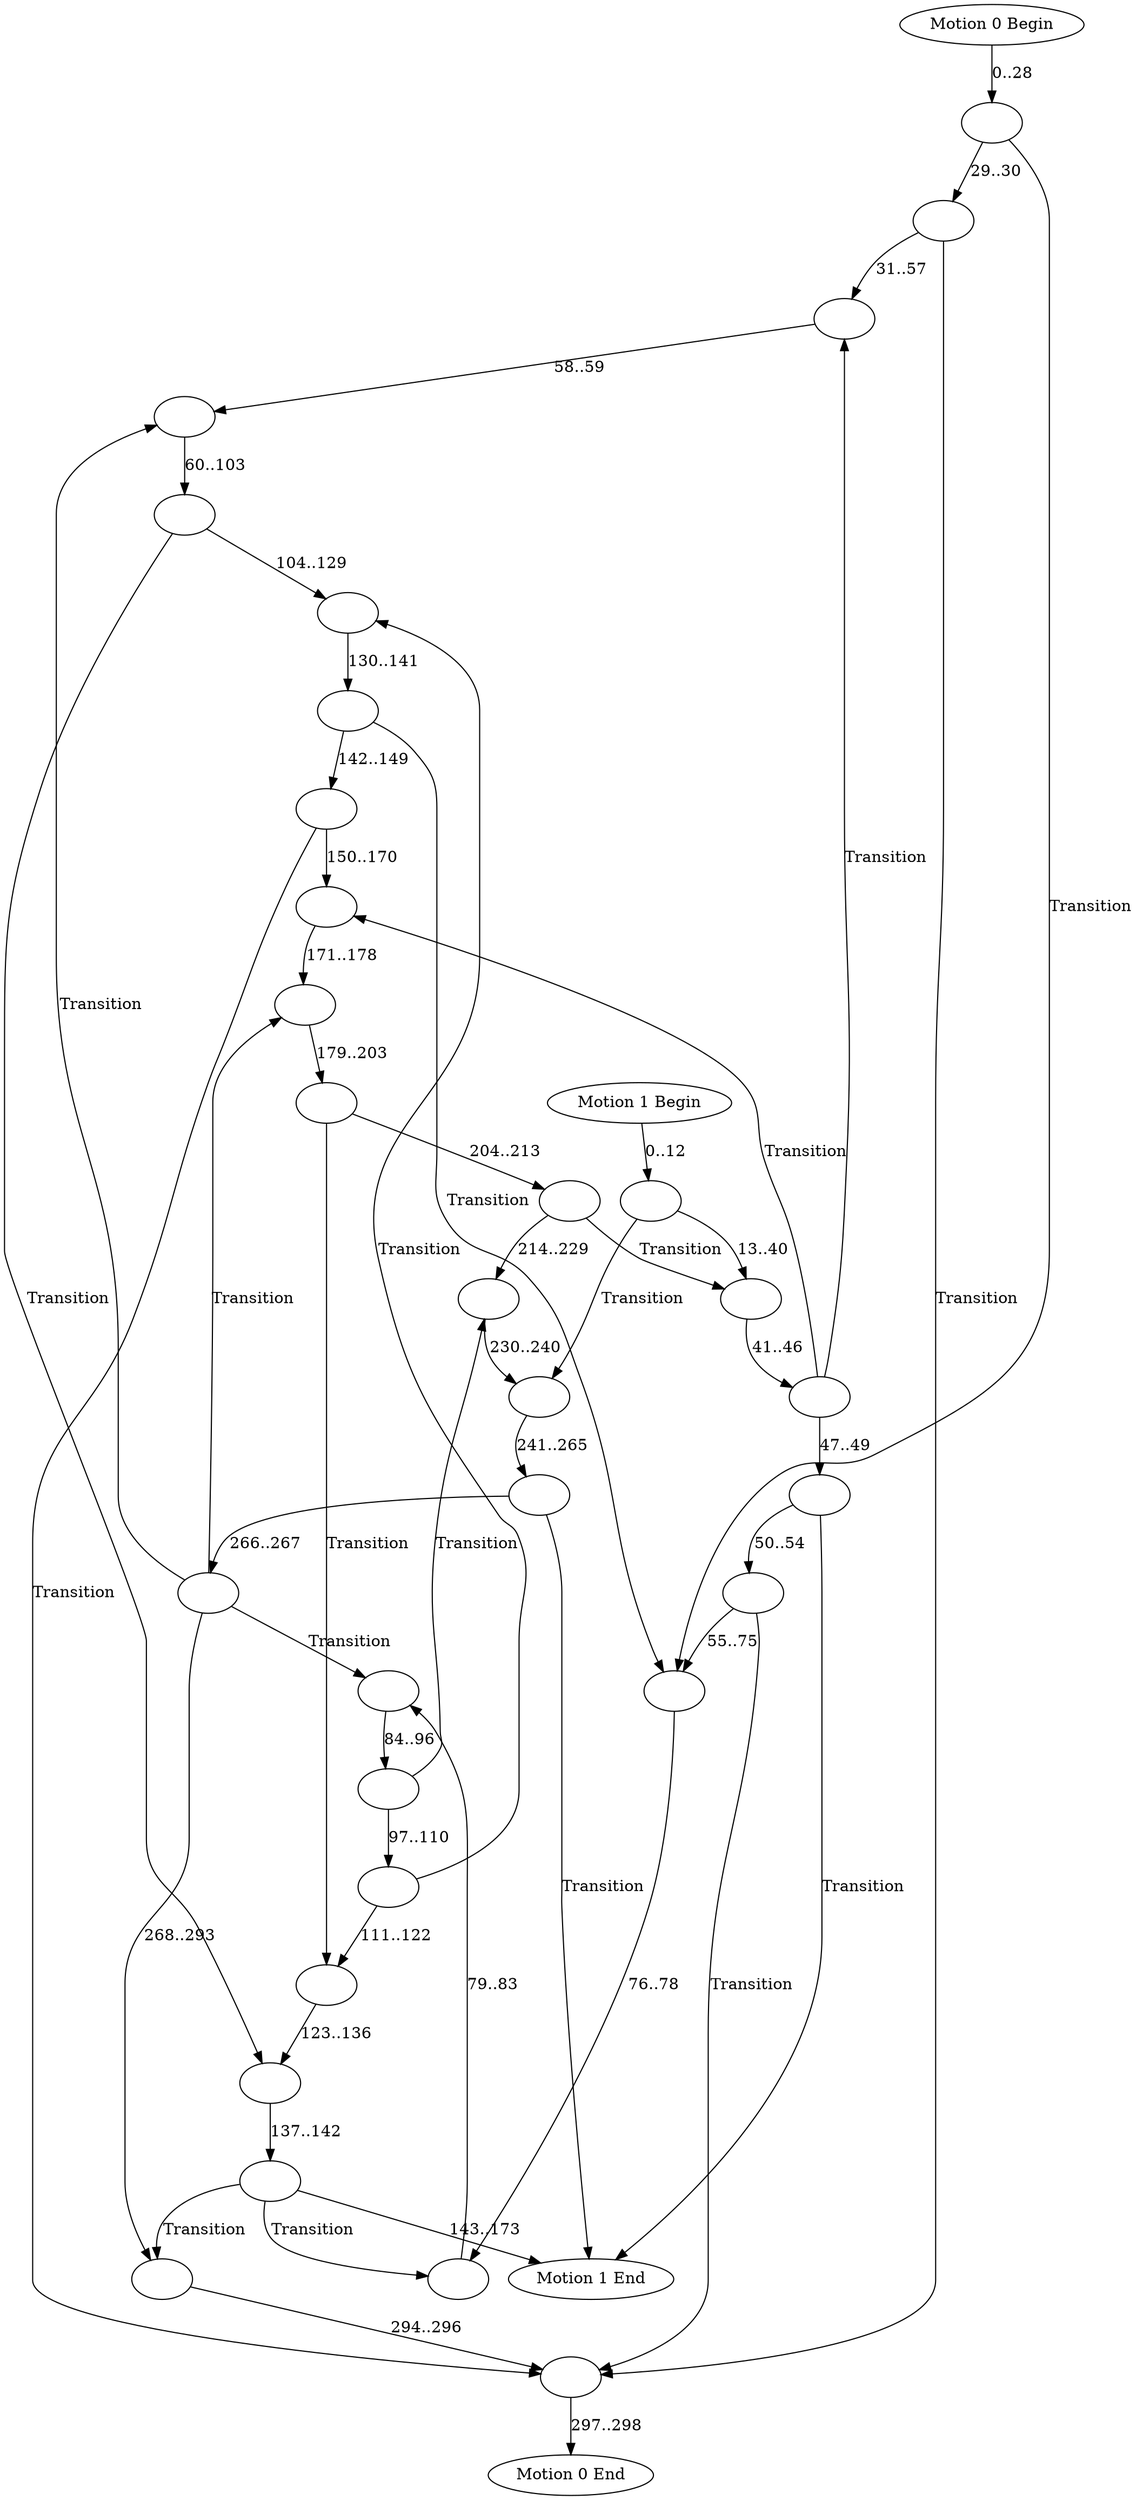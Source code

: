 // Motion Graph
digraph {
	236288656 [label="Motion 0 Begin"]
	236288656 -> 250833328 [label="0..28"]
	250833328 [label=""]
	250833328 -> 250834896 [label="29..30"]
	250834896 [label=""]
	250834896 -> 250833904 [label="31..57"]
	250833904 [label=""]
	250833904 -> 250834352 [label="58..59"]
	250834352 [label=""]
	250834352 -> 250834032 [label="60..103"]
	250834032 [label=""]
	250834032 -> 250833712 [label="104..129"]
	250833712 [label=""]
	250833712 -> 250834320 [label="130..141"]
	250834320 [label=""]
	250834320 -> 250833648 [label="142..149"]
	250833648 [label=""]
	250833648 -> 250834288 [label="150..170"]
	250834288 [label=""]
	250834288 -> 250833456 [label="171..178"]
	250833456 [label=""]
	250833456 -> 250834480 [label="179..203"]
	250834480 [label=""]
	250834480 -> 250834256 [label="204..213"]
	250834256 [label=""]
	250834256 -> 250833840 [label="214..229"]
	250833840 [label=""]
	250833840 -> 250834544 [label="230..240"]
	250834544 [label=""]
	250834544 -> 250834448 [label="241..265"]
	250834448 [label=""]
	250834448 -> 250833936 [label="266..267"]
	250833936 [label=""]
	250833936 -> 250833552 [label="268..293"]
	250833552 [label=""]
	250833552 -> 250834000 [label="294..296"]
	250834000 [label=""]
	250834000 -> 240693168 [label="297..298"]
	240693168 [label="Motion 0 End"]
	250833936 -> 250834672 [label=Transition]
	250834672 [label=""]
	250834672 -> 250833520 [label="84..96"]
	250833520 [label=""]
	250833520 -> 240828304 [label="97..110"]
	240828304 [label=""]
	240828304 -> 250833712 [label=Transition]
	240828304 -> 241033584 [label="111..122"]
	241033584 [label=""]
	241033584 -> 241034000 [label="123..136"]
	241034000 [label=""]
	241034000 -> 250833424 [label="137..142"]
	250833424 [label=""]
	250833424 -> 240766928 [label="143..173"]
	240766928 [label="Motion 1 End"]
	250833424 -> 250833360 [label=Transition]
	250833360 [label=""]
	250833360 -> 250834672 [label="79..83"]
	250833424 -> 250833552 [label=Transition]
	250833520 -> 250833840 [label=Transition]
	250833936 -> 250833456 [label=Transition]
	250833936 -> 250834352 [label=Transition]
	250834448 -> 240766928 [label=Transition]
	250834256 -> 241033456 [label=Transition]
	241033456 [label=""]
	241033456 -> 250833680 [label="41..46"]
	250833680 [label=""]
	250833680 -> 250833584 [label="47..49"]
	250833584 [label=""]
	250833584 -> 250833776 [label="50..54"]
	250833776 [label=""]
	250833776 -> 250834000 [label=Transition]
	250833776 -> 241033872 [label="55..75"]
	241033872 [label=""]
	241033872 -> 250833360 [label="76..78"]
	250833584 -> 240766928 [label=Transition]
	250833680 -> 250834288 [label=Transition]
	250833680 -> 250833904 [label=Transition]
	250834480 -> 241033584 [label=Transition]
	250833648 -> 250834000 [label=Transition]
	250834320 -> 241033872 [label=Transition]
	250834032 -> 241034000 [label=Transition]
	250834896 -> 250834000 [label=Transition]
	250833328 -> 241033872 [label=Transition]
	236251792 [label="Motion 1 Begin"]
	236251792 -> 250833744 [label="0..12"]
	250833744 [label=""]
	250833744 -> 250834544 [label=Transition]
	250833744 -> 241033456 [label="13..40"]
}
